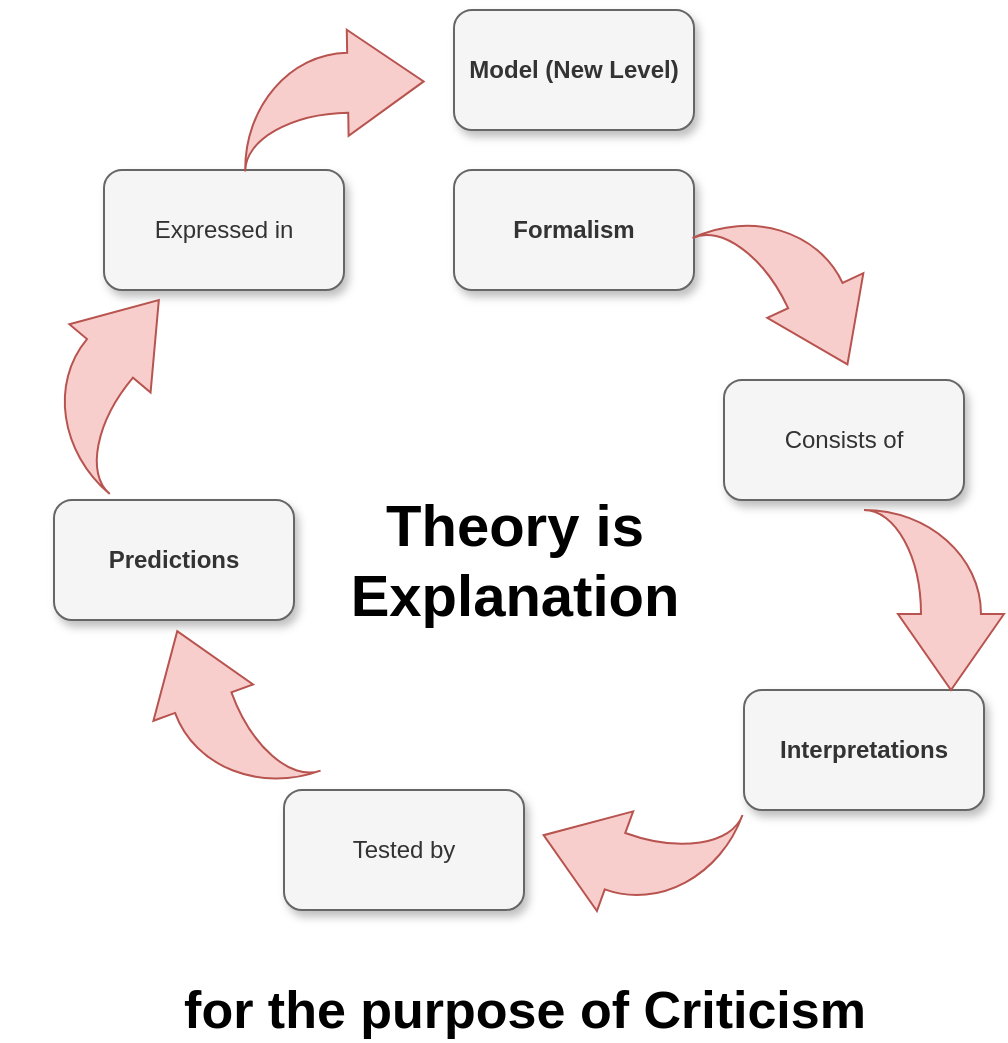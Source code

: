 <mxfile version="13.1.5" type="github"><diagram id="23cd3d57-70d3-aa07-4344-c8512c3c706a" name="Page-1"><mxGraphModel dx="724" dy="496" grid="1" gridSize="10" guides="1" tooltips="1" connect="1" arrows="1" fold="1" page="1" pageScale="1" pageWidth="850" pageHeight="1100" background="#ffffff" math="0" shadow="0"><root><mxCell id="0"/><mxCell id="1" parent="0"/><mxCell id="2" value="&lt;b&gt;Model (New Level)&lt;/b&gt;" style="rounded=1;whiteSpace=wrap;html=1;shadow=1;strokeColor=#666666;fillColor=#f5f5f5;align=center;fontColor=#333333;" parent="1" vertex="1"><mxGeometry x="315" y="60" width="120" height="60" as="geometry"/></mxCell><mxCell id="3" value="&lt;b&gt;Formalism&lt;/b&gt;" style="rounded=1;whiteSpace=wrap;html=1;shadow=1;strokeColor=#666666;fillColor=#f5f5f5;align=center;fontColor=#333333;" parent="1" vertex="1"><mxGeometry x="315" y="140" width="120" height="60" as="geometry"/></mxCell><mxCell id="4" value="Consists of" style="rounded=1;whiteSpace=wrap;html=1;shadow=1;strokeColor=#666666;fillColor=#f5f5f5;align=center;fontColor=#333333;" parent="1" vertex="1"><mxGeometry x="450" y="245" width="120" height="60" as="geometry"/></mxCell><mxCell id="5" value="&lt;b&gt;Interpretations&lt;/b&gt;" style="rounded=1;whiteSpace=wrap;html=1;shadow=1;strokeColor=#666666;fillColor=#f5f5f5;align=center;fontColor=#333333;" parent="1" vertex="1"><mxGeometry x="460" y="400" width="120" height="60" as="geometry"/></mxCell><mxCell id="6" value="Tested by" style="rounded=1;whiteSpace=wrap;html=1;shadow=1;strokeColor=#666666;fillColor=#f5f5f5;align=center;fontColor=#333333;" parent="1" vertex="1"><mxGeometry x="230" y="450" width="120" height="60" as="geometry"/></mxCell><mxCell id="7" value="&lt;b&gt;Predictions&lt;/b&gt;" style="rounded=1;whiteSpace=wrap;html=1;shadow=1;strokeColor=#666666;fillColor=#f5f5f5;align=center;fontColor=#333333;" parent="1" vertex="1"><mxGeometry x="115" y="305" width="120" height="60" as="geometry"/></mxCell><mxCell id="8" value="Expressed in" style="rounded=1;whiteSpace=wrap;html=1;shadow=1;strokeColor=#666666;fillColor=#f5f5f5;align=center;fontColor=#333333;" parent="1" vertex="1"><mxGeometry x="140" y="140" width="120" height="60" as="geometry"/></mxCell><mxCell id="14" value="" style="html=1;shadow=0;dashed=0;align=center;verticalAlign=middle;shape=mxgraph.arrows2.jumpInArrow;dy=15;dx=38;arrowHead=53;strokeColor=#b85450;fillColor=#f8cecc;rotation=90;" parent="1" vertex="1"><mxGeometry x="510" y="320" width="90" height="70" as="geometry"/></mxCell><mxCell id="16" value="" style="html=1;shadow=0;dashed=0;align=center;verticalAlign=middle;shape=mxgraph.arrows2.jumpInArrow;dy=15;dx=38;arrowHead=53;strokeColor=#b85450;fillColor=#f8cecc;rotation=-110;" parent="1" vertex="1"><mxGeometry x="155" y="375" width="90" height="70" as="geometry"/></mxCell><mxCell id="17" value="" style="html=1;shadow=0;dashed=0;align=center;verticalAlign=middle;shape=mxgraph.arrows2.jumpInArrow;dy=15;dx=38;arrowHead=53;strokeColor=#b85450;fillColor=#f8cecc;rotation=-160;" parent="1" vertex="1"><mxGeometry x="360" y="445" width="90" height="70" as="geometry"/></mxCell><mxCell id="18" value="" style="html=1;shadow=0;dashed=0;align=center;verticalAlign=middle;shape=mxgraph.arrows2.jumpInArrow;dy=15;dx=38;arrowHead=53;strokeColor=#b85450;fillColor=#f8cecc;rotation=65;" parent="1" vertex="1"><mxGeometry x="440" y="165" width="90" height="70" as="geometry"/></mxCell><mxCell id="19" value="" style="html=1;shadow=0;dashed=0;align=center;verticalAlign=middle;shape=mxgraph.arrows2.jumpInArrow;dy=15;dx=38;arrowHead=53;strokeColor=#b85450;fillColor=#f8cecc;rotation=-50;" parent="1" vertex="1"><mxGeometry x="100" y="210" width="90" height="70" as="geometry"/></mxCell><mxCell id="20" value="" style="html=1;shadow=0;dashed=0;align=center;verticalAlign=middle;shape=mxgraph.arrows2.jumpInArrow;dy=15;dx=38;arrowHead=53;strokeColor=#b85450;fillColor=#f8cecc;rotation=-1;" parent="1" vertex="1"><mxGeometry x="210" y="70" width="90" height="70" as="geometry"/></mxCell><mxCell id="bChAQrl60gi_PEvVmRCo-20" value="&lt;font style=&quot;font-size: 29px&quot;&gt;&lt;b&gt;Theory is&lt;br&gt;Explanation&lt;/b&gt;&lt;/font&gt;" style="text;html=1;align=center;verticalAlign=middle;resizable=0;points=[];autosize=1;" parent="1" vertex="1"><mxGeometry x="255" y="315" width="180" height="40" as="geometry"/></mxCell><mxCell id="bChAQrl60gi_PEvVmRCo-21" value="&lt;b&gt;&lt;font style=&quot;font-size: 26px&quot;&gt;for the purpose of Criticism&lt;/font&gt;&lt;/b&gt;" style="text;html=1;align=center;verticalAlign=middle;resizable=0;points=[];autosize=1;" parent="1" vertex="1"><mxGeometry x="170" y="550" width="360" height="20" as="geometry"/></mxCell></root></mxGraphModel></diagram></mxfile>
